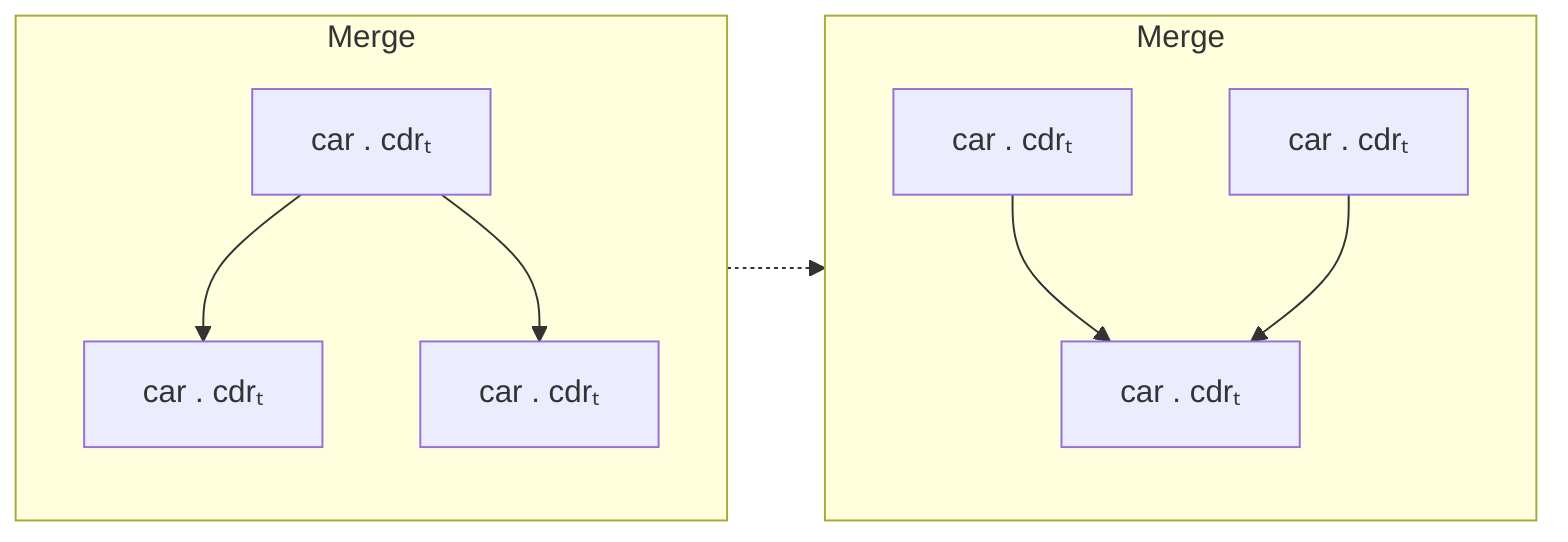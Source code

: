 flowchart LR
  subgraph s0[Merge]
    direction TB

    c0[car . cdrₜ] --> c1[car . cdrₜ]
    c0 --> c2[car . cdrₜ]
  end

  s0 -.-> s1

  subgraph s1[Merge]
    direction TB

    c3[car . cdrₜ] --> c5[car . cdrₜ]
    c4[car . cdrₜ] --> c5
  end